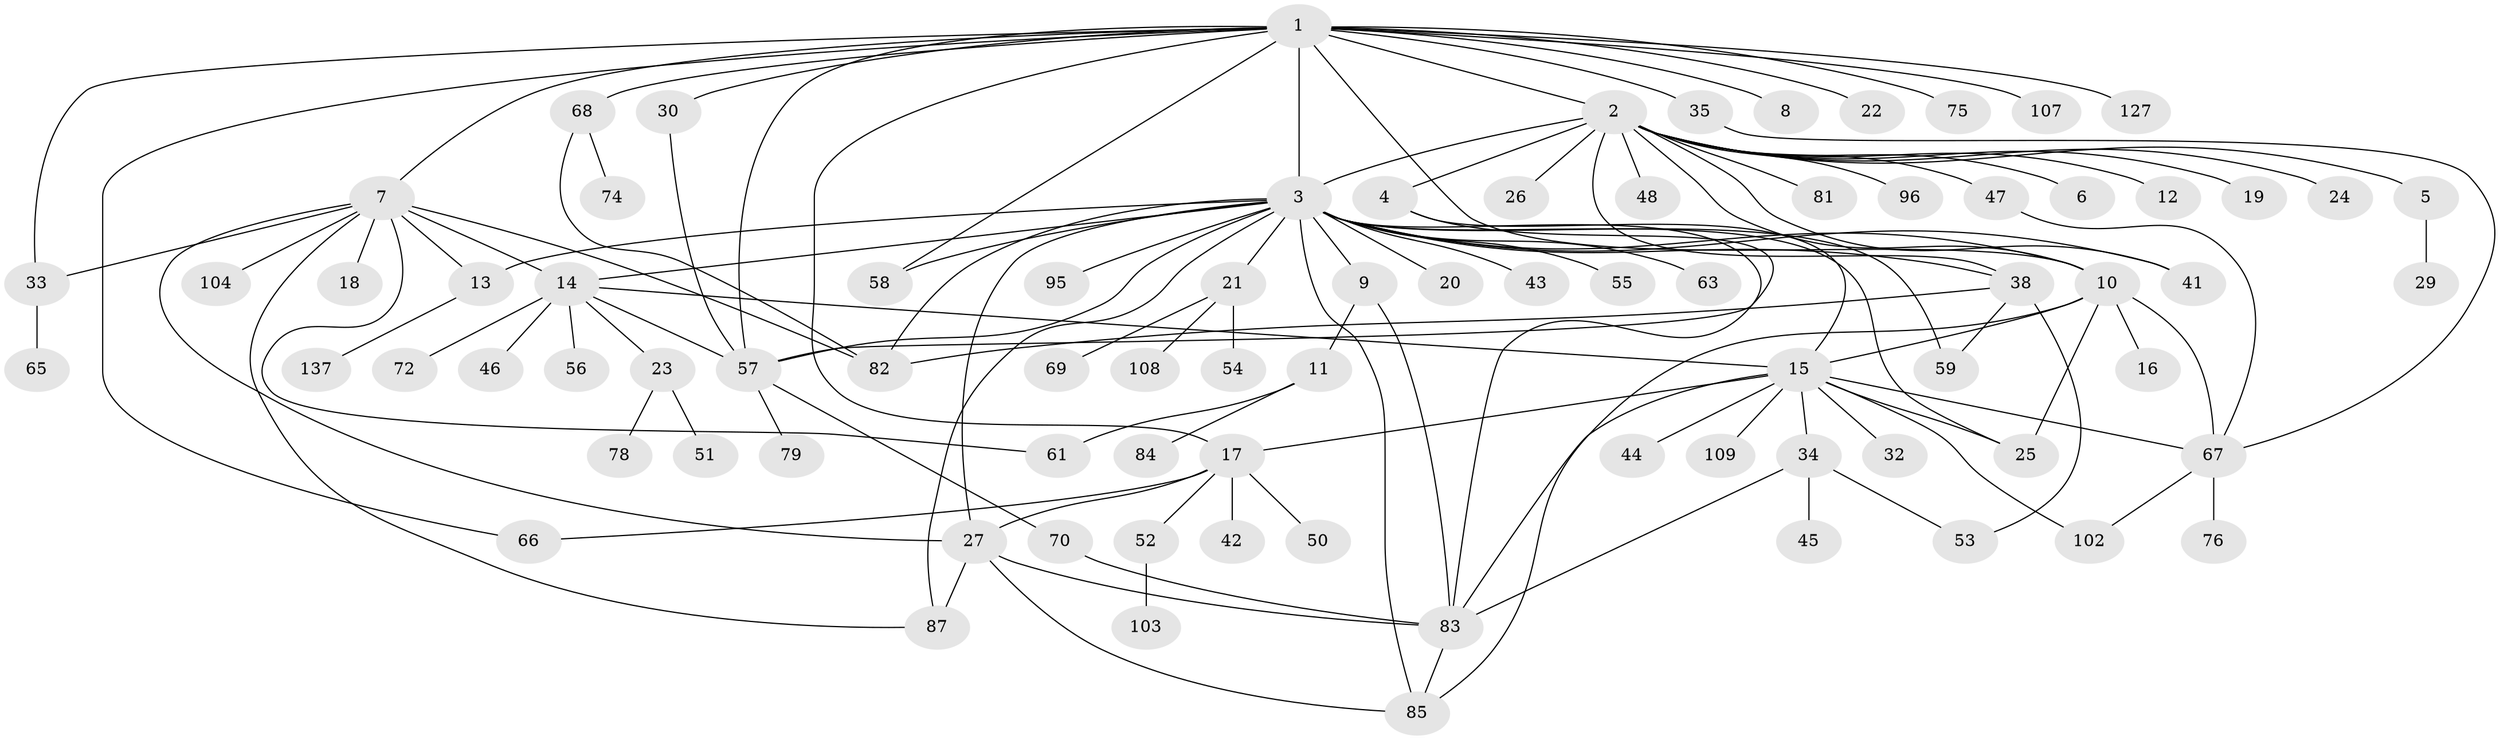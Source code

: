 // original degree distribution, {17: 0.0072992700729927005, 15: 0.0072992700729927005, 24: 0.0072992700729927005, 4: 0.072992700729927, 2: 0.21897810218978103, 1: 0.4744525547445255, 10: 0.0072992700729927005, 3: 0.0948905109489051, 8: 0.014598540145985401, 5: 0.0364963503649635, 14: 0.0072992700729927005, 6: 0.043795620437956206, 7: 0.0072992700729927005}
// Generated by graph-tools (version 1.1) at 2025/18/03/04/25 18:18:12]
// undirected, 82 vertices, 122 edges
graph export_dot {
graph [start="1"]
  node [color=gray90,style=filled];
  1;
  2 [super="+31"];
  3;
  4;
  5;
  6;
  7;
  8;
  9;
  10;
  11;
  12;
  13 [super="+60"];
  14 [super="+133+28+36"];
  15 [super="+62"];
  16;
  17 [super="+40+89"];
  18;
  19 [super="+37"];
  20;
  21;
  22 [super="+112"];
  23;
  24;
  25 [super="+129"];
  26;
  27 [super="+80"];
  29;
  30 [super="+92"];
  32 [super="+122"];
  33;
  34 [super="+49+135"];
  35;
  38 [super="+99"];
  41 [super="+114+73"];
  42;
  43 [super="+77"];
  44;
  45;
  46;
  47;
  48;
  50;
  51;
  52;
  53;
  54;
  55;
  56;
  57 [super="+64"];
  58;
  59;
  61;
  63;
  65 [super="+113"];
  66;
  67;
  68 [super="+128"];
  69;
  70;
  72;
  74 [super="+115"];
  75;
  76;
  78 [super="+123"];
  79;
  81;
  82 [super="+91+117+131"];
  83 [super="+88+121+101+86"];
  84;
  85 [super="+93+100+105+111"];
  87 [super="+94"];
  95;
  96;
  102 [super="+130"];
  103;
  104;
  107;
  108;
  109;
  127;
  137;
  1 -- 2;
  1 -- 3;
  1 -- 7;
  1 -- 8;
  1 -- 10;
  1 -- 22;
  1 -- 30;
  1 -- 33;
  1 -- 35;
  1 -- 58;
  1 -- 66;
  1 -- 68;
  1 -- 75;
  1 -- 107;
  1 -- 127;
  1 -- 57;
  1 -- 17;
  2 -- 4 [weight=2];
  2 -- 5;
  2 -- 6;
  2 -- 12;
  2 -- 19;
  2 -- 24;
  2 -- 26;
  2 -- 38;
  2 -- 47;
  2 -- 48;
  2 -- 81;
  2 -- 96;
  2 -- 3;
  2 -- 41;
  2 -- 10;
  3 -- 9;
  3 -- 10;
  3 -- 13;
  3 -- 20;
  3 -- 21;
  3 -- 41;
  3 -- 43;
  3 -- 55;
  3 -- 57;
  3 -- 58;
  3 -- 59;
  3 -- 63;
  3 -- 82;
  3 -- 87;
  3 -- 95;
  3 -- 27;
  3 -- 85;
  3 -- 38;
  3 -- 83;
  3 -- 25;
  3 -- 14;
  4 -- 15;
  4 -- 57;
  5 -- 29;
  7 -- 13;
  7 -- 14;
  7 -- 18;
  7 -- 33;
  7 -- 61;
  7 -- 82;
  7 -- 87;
  7 -- 104;
  7 -- 27;
  9 -- 11;
  9 -- 83;
  10 -- 15;
  10 -- 16;
  10 -- 25;
  10 -- 67;
  10 -- 85;
  11 -- 61;
  11 -- 84;
  13 -- 137;
  14 -- 23;
  14 -- 46;
  14 -- 72;
  14 -- 57;
  14 -- 15;
  14 -- 56;
  15 -- 17;
  15 -- 32;
  15 -- 34;
  15 -- 44;
  15 -- 67;
  15 -- 109;
  15 -- 102;
  15 -- 83;
  15 -- 25;
  17 -- 27;
  17 -- 42;
  17 -- 50;
  17 -- 52;
  17 -- 66;
  21 -- 54;
  21 -- 69;
  21 -- 108;
  23 -- 51;
  23 -- 78 [weight=2];
  27 -- 87 [weight=2];
  27 -- 85;
  27 -- 83;
  30 -- 57;
  33 -- 65;
  34 -- 45;
  34 -- 53;
  34 -- 83;
  35 -- 67;
  38 -- 82;
  38 -- 53;
  38 -- 59;
  47 -- 67;
  52 -- 103;
  57 -- 70;
  57 -- 79;
  67 -- 76;
  67 -- 102;
  68 -- 74;
  68 -- 82;
  70 -- 83;
  83 -- 85;
}
